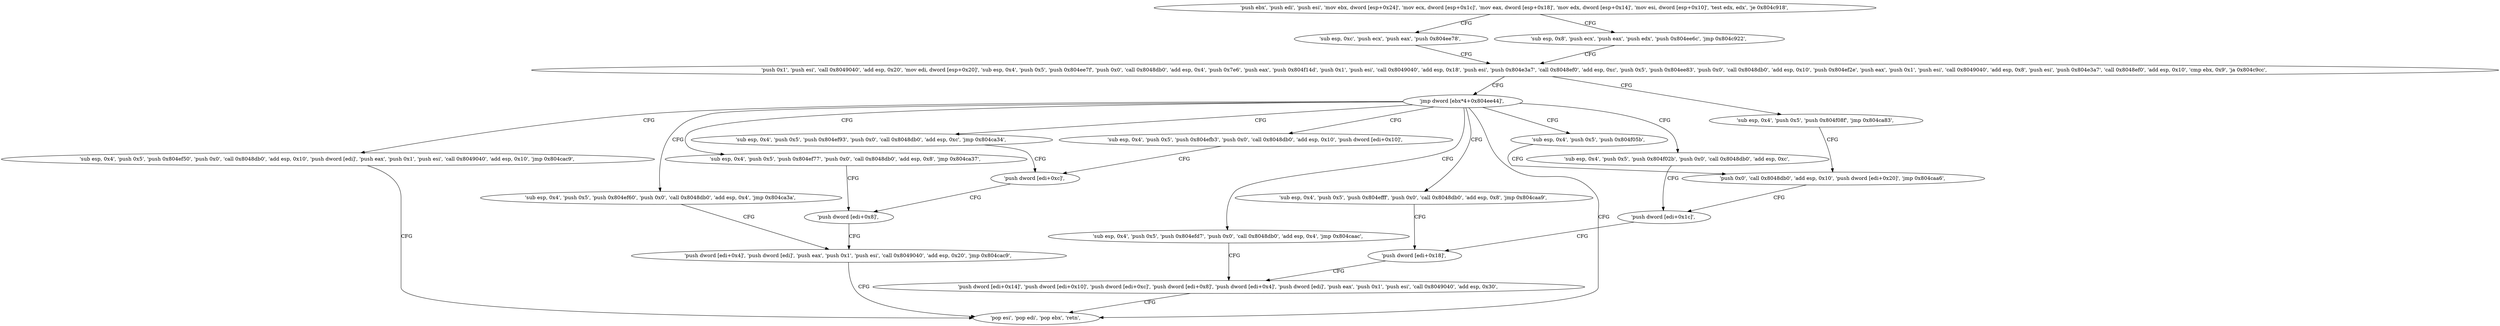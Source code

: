 digraph "func" {
"134531312" [label = "'push ebx', 'push edi', 'push esi', 'mov ebx, dword [esp+0x24]', 'mov ecx, dword [esp+0x1c]', 'mov eax, dword [esp+0x18]', 'mov edx, dword [esp+0x14]', 'mov esi, dword [esp+0x10]', 'test edx, edx', 'je 0x804c918', " ]
"134531352" [label = "'sub esp, 0xc', 'push ecx', 'push eax', 'push 0x804ee78', " ]
"134531339" [label = "'sub esp, 0x8', 'push ecx', 'push eax', 'push edx', 'push 0x804ee6c', 'jmp 0x804c922', " ]
"134531362" [label = "'push 0x1', 'push esi', 'call 0x8049040', 'add esp, 0x20', 'mov edi, dword [esp+0x20]', 'sub esp, 0x4', 'push 0x5', 'push 0x804ee7f', 'push 0x0', 'call 0x8048db0', 'add esp, 0x4', 'push 0x7e6', 'push eax', 'push 0x804f14d', 'push 0x1', 'push esi', 'call 0x8049040', 'add esp, 0x18', 'push esi', 'push 0x804e3a7', 'call 0x8048ef0', 'add esp, 0xc', 'push 0x5', 'push 0x804ee83', 'push 0x0', 'call 0x8048db0', 'add esp, 0x10', 'push 0x804ef2e', 'push eax', 'push 0x1', 'push esi', 'call 0x8049040', 'add esp, 0x8', 'push esi', 'push 0x804e3a7', 'call 0x8048ef0', 'add esp, 0x10', 'cmp ebx, 0x9', 'ja 0x804c9cc', " ]
"134531532" [label = "'sub esp, 0x4', 'push 0x5', 'push 0x804f08f', 'jmp 0x804ca83', " ]
"134531715" [label = "'push 0x0', 'call 0x8048db0', 'add esp, 0x10', 'push dword [edi+0x20]', 'jmp 0x804caa6', " ]
"134531486" [label = "'jmp dword [ebx*4+0x804ee44]', " ]
"134531493" [label = "'sub esp, 0x4', 'push 0x5', 'push 0x804ef50', 'push 0x0', 'call 0x8048db0', 'add esp, 0x10', 'push dword [edi]', 'push eax', 'push 0x1', 'push esi', 'call 0x8049040', 'add esp, 0x10', 'jmp 0x804cac9', " ]
"134531547" [label = "'sub esp, 0x4', 'push 0x5', 'push 0x804ef60', 'push 0x0', 'call 0x8048db0', 'add esp, 0x4', 'jmp 0x804ca3a', " ]
"134531569" [label = "'sub esp, 0x4', 'push 0x5', 'push 0x804ef77', 'push 0x0', 'call 0x8048db0', 'add esp, 0x8', 'jmp 0x804ca37', " ]
"134531591" [label = "'sub esp, 0x4', 'push 0x5', 'push 0x804ef93', 'push 0x0', 'call 0x8048db0', 'add esp, 0xc', 'jmp 0x804ca34', " ]
"134531613" [label = "'sub esp, 0x4', 'push 0x5', 'push 0x804efb3', 'push 0x0', 'call 0x8048db0', 'add esp, 0x10', 'push dword [edi+0x10]', " ]
"134531661" [label = "'sub esp, 0x4', 'push 0x5', 'push 0x804efd7', 'push 0x0', 'call 0x8048db0', 'add esp, 0x4', 'jmp 0x804caac', " ]
"134531683" [label = "'sub esp, 0x4', 'push 0x5', 'push 0x804efff', 'push 0x0', 'call 0x8048db0', 'add esp, 0x8', 'jmp 0x804caa9', " ]
"134531705" [label = "'sub esp, 0x4', 'push 0x5', 'push 0x804f05b', " ]
"134531730" [label = "'sub esp, 0x4', 'push 0x5', 'push 0x804f02b', 'push 0x0', 'call 0x8048db0', 'add esp, 0xc', " ]
"134531785" [label = "'pop esi', 'pop edi', 'pop ebx', 'retn', " ]
"134531750" [label = "'push dword [edi+0x1c]', " ]
"134531642" [label = "'push dword [edi+0x4]', 'push dword [edi]', 'push eax', 'push 0x1', 'push esi', 'call 0x8049040', 'add esp, 0x20', 'jmp 0x804cac9', " ]
"134531639" [label = "'push dword [edi+0x8]', " ]
"134531636" [label = "'push dword [edi+0xc]', " ]
"134531756" [label = "'push dword [edi+0x14]', 'push dword [edi+0x10]', 'push dword [edi+0xc]', 'push dword [edi+0x8]', 'push dword [edi+0x4]', 'push dword [edi]', 'push eax', 'push 0x1', 'push esi', 'call 0x8049040', 'add esp, 0x30', " ]
"134531753" [label = "'push dword [edi+0x18]', " ]
"134531312" -> "134531352" [ label = "CFG" ]
"134531312" -> "134531339" [ label = "CFG" ]
"134531352" -> "134531362" [ label = "CFG" ]
"134531339" -> "134531362" [ label = "CFG" ]
"134531362" -> "134531532" [ label = "CFG" ]
"134531362" -> "134531486" [ label = "CFG" ]
"134531532" -> "134531715" [ label = "CFG" ]
"134531715" -> "134531750" [ label = "CFG" ]
"134531486" -> "134531493" [ label = "CFG" ]
"134531486" -> "134531547" [ label = "CFG" ]
"134531486" -> "134531569" [ label = "CFG" ]
"134531486" -> "134531591" [ label = "CFG" ]
"134531486" -> "134531613" [ label = "CFG" ]
"134531486" -> "134531661" [ label = "CFG" ]
"134531486" -> "134531683" [ label = "CFG" ]
"134531486" -> "134531705" [ label = "CFG" ]
"134531486" -> "134531730" [ label = "CFG" ]
"134531486" -> "134531785" [ label = "CFG" ]
"134531493" -> "134531785" [ label = "CFG" ]
"134531547" -> "134531642" [ label = "CFG" ]
"134531569" -> "134531639" [ label = "CFG" ]
"134531591" -> "134531636" [ label = "CFG" ]
"134531613" -> "134531636" [ label = "CFG" ]
"134531661" -> "134531756" [ label = "CFG" ]
"134531683" -> "134531753" [ label = "CFG" ]
"134531705" -> "134531715" [ label = "CFG" ]
"134531730" -> "134531750" [ label = "CFG" ]
"134531750" -> "134531753" [ label = "CFG" ]
"134531642" -> "134531785" [ label = "CFG" ]
"134531639" -> "134531642" [ label = "CFG" ]
"134531636" -> "134531639" [ label = "CFG" ]
"134531756" -> "134531785" [ label = "CFG" ]
"134531753" -> "134531756" [ label = "CFG" ]
}
